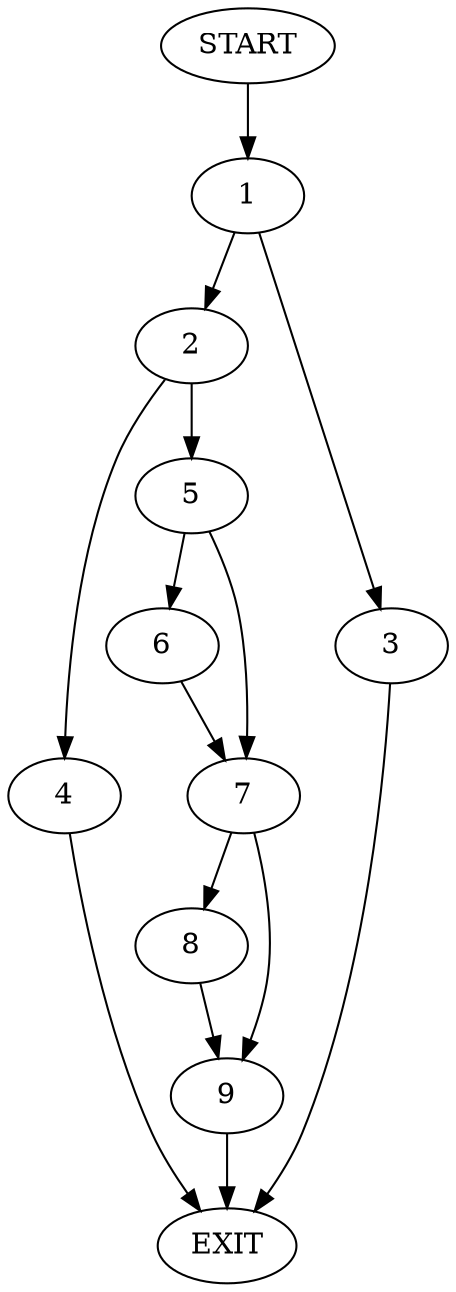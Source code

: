 digraph {
0 [label="START"]
10 [label="EXIT"]
0 -> 1
1 -> 2
1 -> 3
2 -> 4
2 -> 5
3 -> 10
5 -> 6
5 -> 7
4 -> 10
6 -> 7
7 -> 8
7 -> 9
9 -> 10
8 -> 9
}
